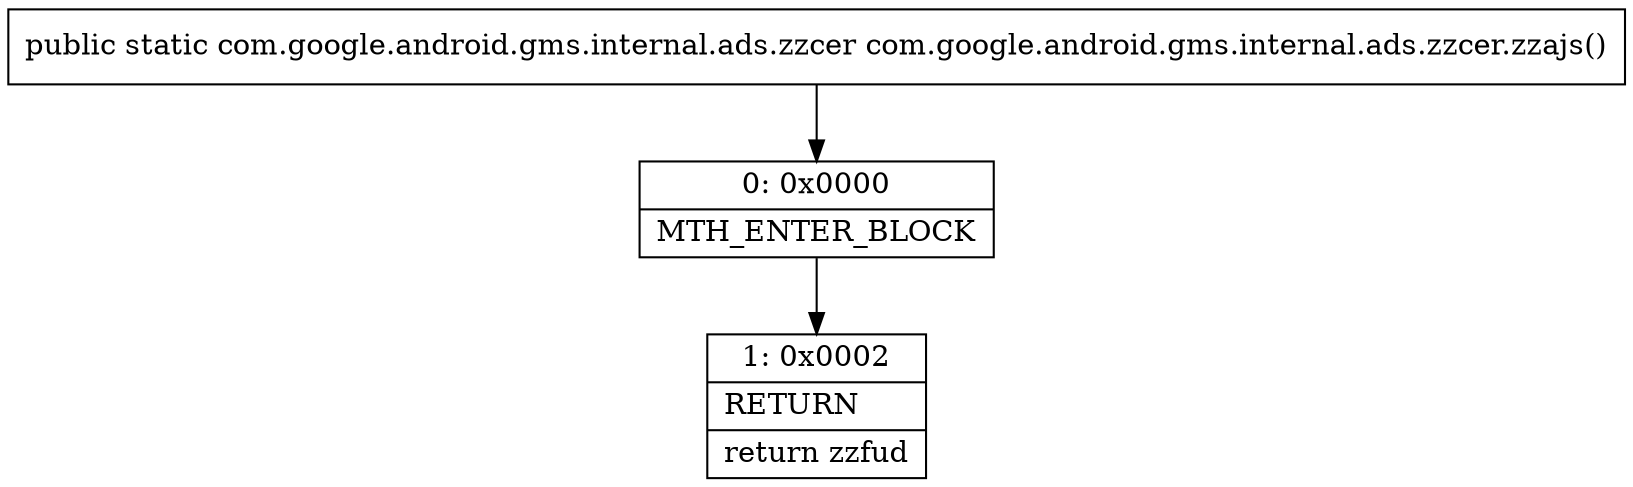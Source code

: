 digraph "CFG forcom.google.android.gms.internal.ads.zzcer.zzajs()Lcom\/google\/android\/gms\/internal\/ads\/zzcer;" {
Node_0 [shape=record,label="{0\:\ 0x0000|MTH_ENTER_BLOCK\l}"];
Node_1 [shape=record,label="{1\:\ 0x0002|RETURN\l|return zzfud\l}"];
MethodNode[shape=record,label="{public static com.google.android.gms.internal.ads.zzcer com.google.android.gms.internal.ads.zzcer.zzajs() }"];
MethodNode -> Node_0;
Node_0 -> Node_1;
}

